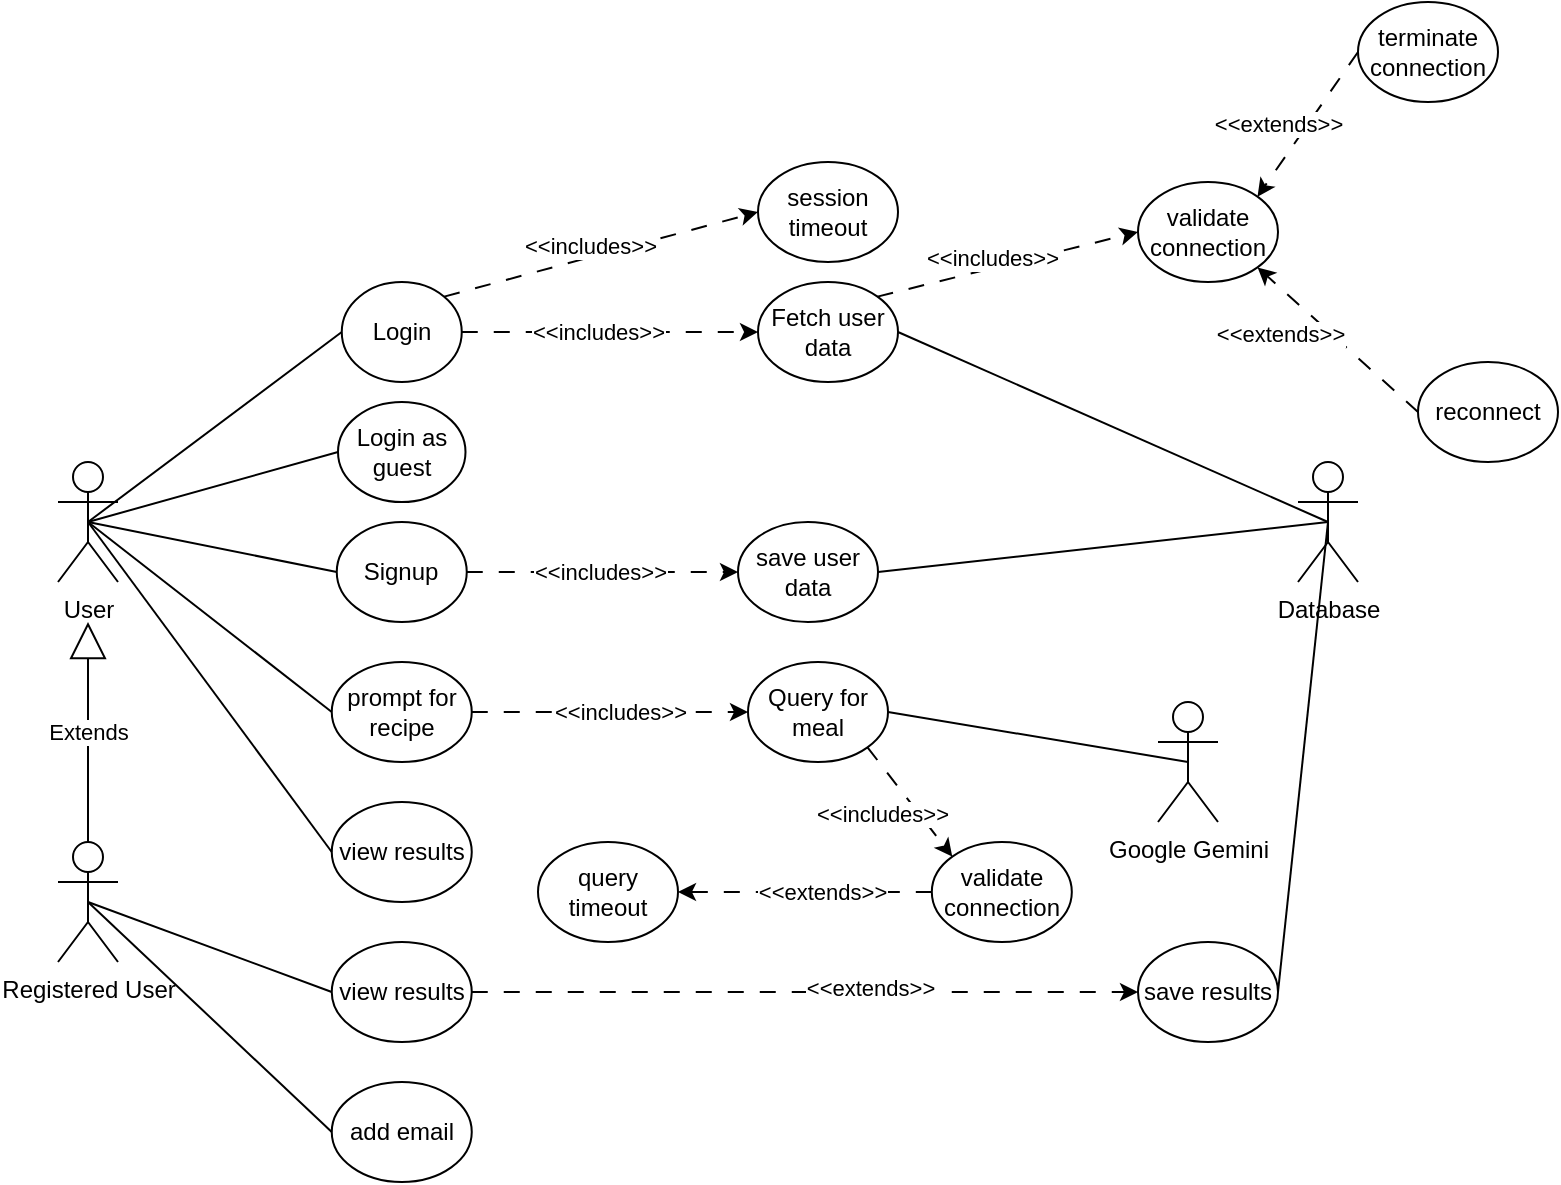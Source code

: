 <mxfile>
    <diagram id="NnABLgJBFkeIR38ChP-c" name="Page-1">
        <mxGraphModel dx="684" dy="563" grid="1" gridSize="10" guides="1" tooltips="1" connect="1" arrows="1" fold="1" page="1" pageScale="1" pageWidth="850" pageHeight="1100" math="0" shadow="0">
            <root>
                <mxCell id="0"/>
                <mxCell id="1" parent="0"/>
                <mxCell id="2" value="User" style="shape=umlActor;verticalLabelPosition=bottom;verticalAlign=top;html=1;outlineConnect=0;" parent="1" vertex="1">
                    <mxGeometry x="80" y="270" width="30" height="60" as="geometry"/>
                </mxCell>
                <mxCell id="5" value="Registered User" style="shape=umlActor;verticalLabelPosition=bottom;verticalAlign=top;html=1;outlineConnect=0;" parent="1" vertex="1">
                    <mxGeometry x="80" y="460" width="30" height="60" as="geometry"/>
                </mxCell>
                <mxCell id="6" value="Database" style="shape=umlActor;verticalLabelPosition=bottom;verticalAlign=top;html=1;outlineConnect=0;" parent="1" vertex="1">
                    <mxGeometry x="700" y="270" width="30" height="60" as="geometry"/>
                </mxCell>
                <mxCell id="7" value="Google Gemini" style="shape=umlActor;verticalLabelPosition=bottom;verticalAlign=top;html=1;outlineConnect=0;" parent="1" vertex="1">
                    <mxGeometry x="630" y="390" width="30" height="60" as="geometry"/>
                </mxCell>
                <mxCell id="8" value="Login" style="ellipse;whiteSpace=wrap;html=1;" parent="1" vertex="1">
                    <mxGeometry x="221.88" y="180" width="60" height="50" as="geometry"/>
                </mxCell>
                <mxCell id="9" value="Signup" style="ellipse;whiteSpace=wrap;html=1;" parent="1" vertex="1">
                    <mxGeometry x="219.38" y="300" width="65" height="50" as="geometry"/>
                </mxCell>
                <mxCell id="10" value="Login as guest" style="ellipse;whiteSpace=wrap;html=1;" parent="1" vertex="1">
                    <mxGeometry x="220" y="240" width="63.75" height="50" as="geometry"/>
                </mxCell>
                <mxCell id="12" value="Extends" style="endArrow=block;endSize=16;endFill=0;html=1;exitX=0.5;exitY=0;exitDx=0;exitDy=0;exitPerimeter=0;" parent="1" source="5" edge="1">
                    <mxGeometry width="160" relative="1" as="geometry">
                        <mxPoint x="300" y="490" as="sourcePoint"/>
                        <mxPoint x="95" y="350" as="targetPoint"/>
                    </mxGeometry>
                </mxCell>
                <mxCell id="13" value="Fetch user data" style="ellipse;whiteSpace=wrap;html=1;" parent="1" vertex="1">
                    <mxGeometry x="430" y="180" width="70" height="50" as="geometry"/>
                </mxCell>
                <mxCell id="14" value="Query for meal" style="ellipse;whiteSpace=wrap;html=1;" parent="1" vertex="1">
                    <mxGeometry x="425" y="370" width="70" height="50" as="geometry"/>
                </mxCell>
                <mxCell id="15" value="prompt for recipe" style="ellipse;whiteSpace=wrap;html=1;" parent="1" vertex="1">
                    <mxGeometry x="216.88" y="370" width="70" height="50" as="geometry"/>
                </mxCell>
                <mxCell id="16" value="view results" style="ellipse;whiteSpace=wrap;html=1;" parent="1" vertex="1">
                    <mxGeometry x="216.88" y="510" width="70" height="50" as="geometry"/>
                </mxCell>
                <mxCell id="17" value="view results" style="ellipse;whiteSpace=wrap;html=1;" parent="1" vertex="1">
                    <mxGeometry x="216.88" y="440" width="70" height="50" as="geometry"/>
                </mxCell>
                <mxCell id="18" value="" style="endArrow=classic;html=1;dashed=1;exitX=1;exitY=0.5;exitDx=0;exitDy=0;entryX=0;entryY=0.5;entryDx=0;entryDy=0;dashPattern=8 8;" parent="1" source="15" target="14" edge="1">
                    <mxGeometry width="50" height="50" relative="1" as="geometry">
                        <mxPoint x="390" y="430" as="sourcePoint"/>
                        <mxPoint x="440" y="380" as="targetPoint"/>
                    </mxGeometry>
                </mxCell>
                <mxCell id="19" value="&amp;lt;&amp;lt;includes&amp;gt;&amp;gt;" style="edgeLabel;html=1;align=center;verticalAlign=middle;resizable=0;points=[];" parent="18" vertex="1" connectable="0">
                    <mxGeometry x="0.191" y="2" relative="1" as="geometry">
                        <mxPoint x="-9" y="2" as="offset"/>
                    </mxGeometry>
                </mxCell>
                <mxCell id="20" value="save user data" style="ellipse;whiteSpace=wrap;html=1;" parent="1" vertex="1">
                    <mxGeometry x="420" y="300" width="70" height="50" as="geometry"/>
                </mxCell>
                <mxCell id="21" value="" style="endArrow=classic;html=1;dashed=1;exitX=1;exitY=0.5;exitDx=0;exitDy=0;entryX=0;entryY=0.5;entryDx=0;entryDy=0;dashPattern=8 8;" parent="1" source="9" target="20" edge="1">
                    <mxGeometry width="50" height="50" relative="1" as="geometry">
                        <mxPoint x="287" y="324.5" as="sourcePoint"/>
                        <mxPoint x="425.12" y="324.5" as="targetPoint"/>
                    </mxGeometry>
                </mxCell>
                <mxCell id="22" value="&amp;lt;&amp;lt;includes&amp;gt;&amp;gt;" style="edgeLabel;html=1;align=center;verticalAlign=middle;resizable=0;points=[];" parent="21" vertex="1" connectable="0">
                    <mxGeometry x="0.191" y="2" relative="1" as="geometry">
                        <mxPoint x="-15" y="2" as="offset"/>
                    </mxGeometry>
                </mxCell>
                <mxCell id="23" value="" style="endArrow=classic;html=1;dashed=1;exitX=1;exitY=0.5;exitDx=0;exitDy=0;entryX=0;entryY=0.5;entryDx=0;entryDy=0;dashPattern=8 8;" parent="1" source="8" target="13" edge="1">
                    <mxGeometry width="50" height="50" relative="1" as="geometry">
                        <mxPoint x="306.88" y="260" as="sourcePoint"/>
                        <mxPoint x="445" y="260" as="targetPoint"/>
                    </mxGeometry>
                </mxCell>
                <mxCell id="24" value="&amp;lt;&amp;lt;includes&amp;gt;&amp;gt;" style="edgeLabel;html=1;align=center;verticalAlign=middle;resizable=0;points=[];" parent="23" vertex="1" connectable="0">
                    <mxGeometry x="0.191" y="2" relative="1" as="geometry">
                        <mxPoint x="-20" y="2" as="offset"/>
                    </mxGeometry>
                </mxCell>
                <mxCell id="25" value="" style="endArrow=none;html=1;exitX=0.5;exitY=0.5;exitDx=0;exitDy=0;exitPerimeter=0;entryX=0;entryY=0.5;entryDx=0;entryDy=0;" parent="1" source="2" target="8" edge="1">
                    <mxGeometry width="50" height="50" relative="1" as="geometry">
                        <mxPoint x="390" y="430" as="sourcePoint"/>
                        <mxPoint x="440" y="380" as="targetPoint"/>
                    </mxGeometry>
                </mxCell>
                <mxCell id="26" value="" style="endArrow=none;html=1;exitX=0.5;exitY=0.5;exitDx=0;exitDy=0;exitPerimeter=0;entryX=0;entryY=0.5;entryDx=0;entryDy=0;" parent="1" source="2" target="10" edge="1">
                    <mxGeometry width="50" height="50" relative="1" as="geometry">
                        <mxPoint x="105" y="310" as="sourcePoint"/>
                        <mxPoint x="231.88" y="215" as="targetPoint"/>
                    </mxGeometry>
                </mxCell>
                <mxCell id="27" value="" style="endArrow=none;html=1;exitX=0.5;exitY=0.5;exitDx=0;exitDy=0;exitPerimeter=0;entryX=0;entryY=0.5;entryDx=0;entryDy=0;" parent="1" source="2" target="9" edge="1">
                    <mxGeometry width="50" height="50" relative="1" as="geometry">
                        <mxPoint x="115" y="320" as="sourcePoint"/>
                        <mxPoint x="241.88" y="225" as="targetPoint"/>
                    </mxGeometry>
                </mxCell>
                <mxCell id="28" value="" style="endArrow=none;html=1;exitX=0.5;exitY=0.5;exitDx=0;exitDy=0;exitPerimeter=0;entryX=0;entryY=0.5;entryDx=0;entryDy=0;" parent="1" source="2" target="15" edge="1">
                    <mxGeometry width="50" height="50" relative="1" as="geometry">
                        <mxPoint x="125" y="330" as="sourcePoint"/>
                        <mxPoint x="251.88" y="235" as="targetPoint"/>
                    </mxGeometry>
                </mxCell>
                <mxCell id="29" value="" style="endArrow=none;html=1;exitX=0.5;exitY=0.5;exitDx=0;exitDy=0;exitPerimeter=0;entryX=0;entryY=0.5;entryDx=0;entryDy=0;" parent="1" source="2" target="17" edge="1">
                    <mxGeometry width="50" height="50" relative="1" as="geometry">
                        <mxPoint x="135" y="340" as="sourcePoint"/>
                        <mxPoint x="261.88" y="245" as="targetPoint"/>
                    </mxGeometry>
                </mxCell>
                <mxCell id="30" value="" style="endArrow=none;html=1;exitX=0.5;exitY=0.5;exitDx=0;exitDy=0;exitPerimeter=0;entryX=0;entryY=0.5;entryDx=0;entryDy=0;" parent="1" source="5" target="16" edge="1">
                    <mxGeometry width="50" height="50" relative="1" as="geometry">
                        <mxPoint x="145" y="350" as="sourcePoint"/>
                        <mxPoint x="271.88" y="255" as="targetPoint"/>
                    </mxGeometry>
                </mxCell>
                <mxCell id="31" value="" style="endArrow=none;html=1;exitX=1;exitY=0.5;exitDx=0;exitDy=0;entryX=0.5;entryY=0.5;entryDx=0;entryDy=0;entryPerimeter=0;" parent="1" source="13" target="6" edge="1">
                    <mxGeometry width="50" height="50" relative="1" as="geometry">
                        <mxPoint x="510" y="420" as="sourcePoint"/>
                        <mxPoint x="636.88" y="325" as="targetPoint"/>
                    </mxGeometry>
                </mxCell>
                <mxCell id="32" value="" style="endArrow=none;html=1;exitX=1;exitY=0.5;exitDx=0;exitDy=0;entryX=0.5;entryY=0.5;entryDx=0;entryDy=0;entryPerimeter=0;" parent="1" source="20" target="6" edge="1">
                    <mxGeometry width="50" height="50" relative="1" as="geometry">
                        <mxPoint x="500" y="435" as="sourcePoint"/>
                        <mxPoint x="626.88" y="340" as="targetPoint"/>
                    </mxGeometry>
                </mxCell>
                <mxCell id="33" value="" style="endArrow=none;html=1;exitX=1;exitY=0.5;exitDx=0;exitDy=0;entryX=0.5;entryY=0.5;entryDx=0;entryDy=0;entryPerimeter=0;" parent="1" source="14" target="7" edge="1">
                    <mxGeometry width="50" height="50" relative="1" as="geometry">
                        <mxPoint x="500" y="555" as="sourcePoint"/>
                        <mxPoint x="626.88" y="460" as="targetPoint"/>
                    </mxGeometry>
                </mxCell>
                <mxCell id="35" value="add email" style="ellipse;whiteSpace=wrap;html=1;" parent="1" vertex="1">
                    <mxGeometry x="216.88" y="580" width="70" height="50" as="geometry"/>
                </mxCell>
                <mxCell id="37" value="" style="endArrow=none;html=1;exitX=0.5;exitY=0.5;exitDx=0;exitDy=0;exitPerimeter=0;entryX=0;entryY=0.5;entryDx=0;entryDy=0;" parent="1" source="5" target="35" edge="1">
                    <mxGeometry width="50" height="50" relative="1" as="geometry">
                        <mxPoint x="95" y="433" as="sourcePoint"/>
                        <mxPoint x="216.88" y="668" as="targetPoint"/>
                    </mxGeometry>
                </mxCell>
                <mxCell id="38" value="save results" style="ellipse;whiteSpace=wrap;html=1;" vertex="1" parent="1">
                    <mxGeometry x="620" y="510" width="70" height="50" as="geometry"/>
                </mxCell>
                <mxCell id="39" value="" style="endArrow=classic;html=1;dashed=1;exitX=1;exitY=0.5;exitDx=0;exitDy=0;entryX=0;entryY=0.5;entryDx=0;entryDy=0;dashPattern=8 8;" edge="1" parent="1" source="16" target="38">
                    <mxGeometry width="50" height="50" relative="1" as="geometry">
                        <mxPoint x="340" y="480" as="sourcePoint"/>
                        <mxPoint x="478.12" y="480" as="targetPoint"/>
                    </mxGeometry>
                </mxCell>
                <mxCell id="40" value="&amp;lt;&amp;lt;extends&amp;gt;&amp;gt;" style="edgeLabel;html=1;align=center;verticalAlign=middle;resizable=0;points=[];" vertex="1" connectable="0" parent="39">
                    <mxGeometry x="0.191" y="2" relative="1" as="geometry">
                        <mxPoint as="offset"/>
                    </mxGeometry>
                </mxCell>
                <mxCell id="41" value="" style="endArrow=none;html=1;exitX=1;exitY=0.5;exitDx=0;exitDy=0;entryX=0.5;entryY=0.5;entryDx=0;entryDy=0;entryPerimeter=0;" edge="1" parent="1" source="38" target="6">
                    <mxGeometry width="50" height="50" relative="1" as="geometry">
                        <mxPoint x="380" y="410" as="sourcePoint"/>
                        <mxPoint x="430" y="360" as="targetPoint"/>
                    </mxGeometry>
                </mxCell>
                <mxCell id="42" value="session timeout" style="ellipse;whiteSpace=wrap;html=1;" vertex="1" parent="1">
                    <mxGeometry x="430" y="120" width="70" height="50" as="geometry"/>
                </mxCell>
                <mxCell id="44" value="" style="endArrow=classic;html=1;dashed=1;exitX=1;exitY=0;exitDx=0;exitDy=0;entryX=0;entryY=0.5;entryDx=0;entryDy=0;dashPattern=8 8;" edge="1" parent="1" source="8" target="42">
                    <mxGeometry width="50" height="50" relative="1" as="geometry">
                        <mxPoint x="291.88" y="170" as="sourcePoint"/>
                        <mxPoint x="440" y="170" as="targetPoint"/>
                    </mxGeometry>
                </mxCell>
                <mxCell id="45" value="&amp;lt;&amp;lt;includes&amp;gt;&amp;gt;" style="edgeLabel;html=1;align=center;verticalAlign=middle;resizable=0;points=[];" vertex="1" connectable="0" parent="44">
                    <mxGeometry x="0.191" y="2" relative="1" as="geometry">
                        <mxPoint x="-20" y="2" as="offset"/>
                    </mxGeometry>
                </mxCell>
                <mxCell id="53" value="validate connection" style="ellipse;whiteSpace=wrap;html=1;" vertex="1" parent="1">
                    <mxGeometry x="516.91" y="460" width="70" height="50" as="geometry"/>
                </mxCell>
                <mxCell id="54" value="" style="endArrow=classic;html=1;dashed=1;exitX=1;exitY=1;exitDx=0;exitDy=0;entryX=0;entryY=0;entryDx=0;entryDy=0;dashPattern=8 8;" edge="1" parent="1" target="53" source="14">
                    <mxGeometry width="50" height="50" relative="1" as="geometry">
                        <mxPoint x="460" y="440" as="sourcePoint"/>
                        <mxPoint x="526.91" y="510" as="targetPoint"/>
                    </mxGeometry>
                </mxCell>
                <mxCell id="55" value="&amp;lt;&amp;lt;includes&amp;gt;&amp;gt;" style="edgeLabel;html=1;align=center;verticalAlign=middle;resizable=0;points=[];" vertex="1" connectable="0" parent="54">
                    <mxGeometry x="0.191" y="2" relative="1" as="geometry">
                        <mxPoint x="-20" y="2" as="offset"/>
                    </mxGeometry>
                </mxCell>
                <mxCell id="56" value="validate connection" style="ellipse;whiteSpace=wrap;html=1;" vertex="1" parent="1">
                    <mxGeometry x="620" y="130" width="70" height="50" as="geometry"/>
                </mxCell>
                <mxCell id="57" value="" style="endArrow=classic;html=1;dashed=1;exitX=1;exitY=0;exitDx=0;exitDy=0;entryX=0;entryY=0.5;entryDx=0;entryDy=0;dashPattern=8 8;" edge="1" parent="1" target="56" source="13">
                    <mxGeometry width="50" height="50" relative="1" as="geometry">
                        <mxPoint x="452.839" y="197.322" as="sourcePoint"/>
                        <mxPoint x="630" y="180" as="targetPoint"/>
                    </mxGeometry>
                </mxCell>
                <mxCell id="58" value="&amp;lt;&amp;lt;includes&amp;gt;&amp;gt;" style="edgeLabel;html=1;align=center;verticalAlign=middle;resizable=0;points=[];" vertex="1" connectable="0" parent="57">
                    <mxGeometry x="0.191" y="2" relative="1" as="geometry">
                        <mxPoint x="-20" y="2" as="offset"/>
                    </mxGeometry>
                </mxCell>
                <mxCell id="59" value="reconnect" style="ellipse;whiteSpace=wrap;html=1;" vertex="1" parent="1">
                    <mxGeometry x="760" y="220" width="70" height="50" as="geometry"/>
                </mxCell>
                <mxCell id="60" value="" style="endArrow=classic;html=1;dashed=1;entryX=1;entryY=1;entryDx=0;entryDy=0;dashPattern=8 8;exitX=0;exitY=0.5;exitDx=0;exitDy=0;" edge="1" parent="1" target="56" source="59">
                    <mxGeometry width="50" height="50" relative="1" as="geometry">
                        <mxPoint x="750" y="300" as="sourcePoint"/>
                        <mxPoint x="518.45" y="272.68" as="targetPoint"/>
                    </mxGeometry>
                </mxCell>
                <mxCell id="61" value="&amp;lt;&amp;lt;extends&amp;gt;&amp;gt;" style="edgeLabel;html=1;align=center;verticalAlign=middle;resizable=0;points=[];" vertex="1" connectable="0" parent="60">
                    <mxGeometry x="0.191" y="2" relative="1" as="geometry">
                        <mxPoint x="-20" y="2" as="offset"/>
                    </mxGeometry>
                </mxCell>
                <mxCell id="62" value="terminate connection" style="ellipse;whiteSpace=wrap;html=1;" vertex="1" parent="1">
                    <mxGeometry x="730" y="40" width="70" height="50" as="geometry"/>
                </mxCell>
                <mxCell id="63" value="" style="endArrow=classic;html=1;dashed=1;exitX=0;exitY=0.5;exitDx=0;exitDy=0;entryX=1;entryY=0;entryDx=0;entryDy=0;dashPattern=8 8;" edge="1" parent="1" target="56" source="62">
                    <mxGeometry width="50" height="50" relative="1" as="geometry">
                        <mxPoint x="650" y="60" as="sourcePoint"/>
                        <mxPoint x="513.45" y="152.68" as="targetPoint"/>
                    </mxGeometry>
                </mxCell>
                <mxCell id="64" value="&amp;lt;&amp;lt;extends&amp;gt;&amp;gt;" style="edgeLabel;html=1;align=center;verticalAlign=middle;resizable=0;points=[];" vertex="1" connectable="0" parent="63">
                    <mxGeometry x="0.191" y="2" relative="1" as="geometry">
                        <mxPoint x="-12" y="-9" as="offset"/>
                    </mxGeometry>
                </mxCell>
                <mxCell id="68" value="query timeout" style="ellipse;whiteSpace=wrap;html=1;" vertex="1" parent="1">
                    <mxGeometry x="320" y="460" width="70" height="50" as="geometry"/>
                </mxCell>
                <mxCell id="69" value="" style="endArrow=classic;html=1;dashed=1;exitX=0;exitY=0.5;exitDx=0;exitDy=0;entryX=1;entryY=0.5;entryDx=0;entryDy=0;dashPattern=8 8;" edge="1" parent="1" target="68" source="53">
                    <mxGeometry width="50" height="50" relative="1" as="geometry">
                        <mxPoint x="289.999" y="512.322" as="sourcePoint"/>
                        <mxPoint x="123.7" y="527.68" as="targetPoint"/>
                    </mxGeometry>
                </mxCell>
                <mxCell id="70" value="&amp;lt;&amp;lt;extends&amp;gt;&amp;gt;" style="edgeLabel;html=1;align=center;verticalAlign=middle;resizable=0;points=[];" vertex="1" connectable="0" parent="69">
                    <mxGeometry x="0.191" y="2" relative="1" as="geometry">
                        <mxPoint x="20" y="-2" as="offset"/>
                    </mxGeometry>
                </mxCell>
            </root>
        </mxGraphModel>
    </diagram>
</mxfile>